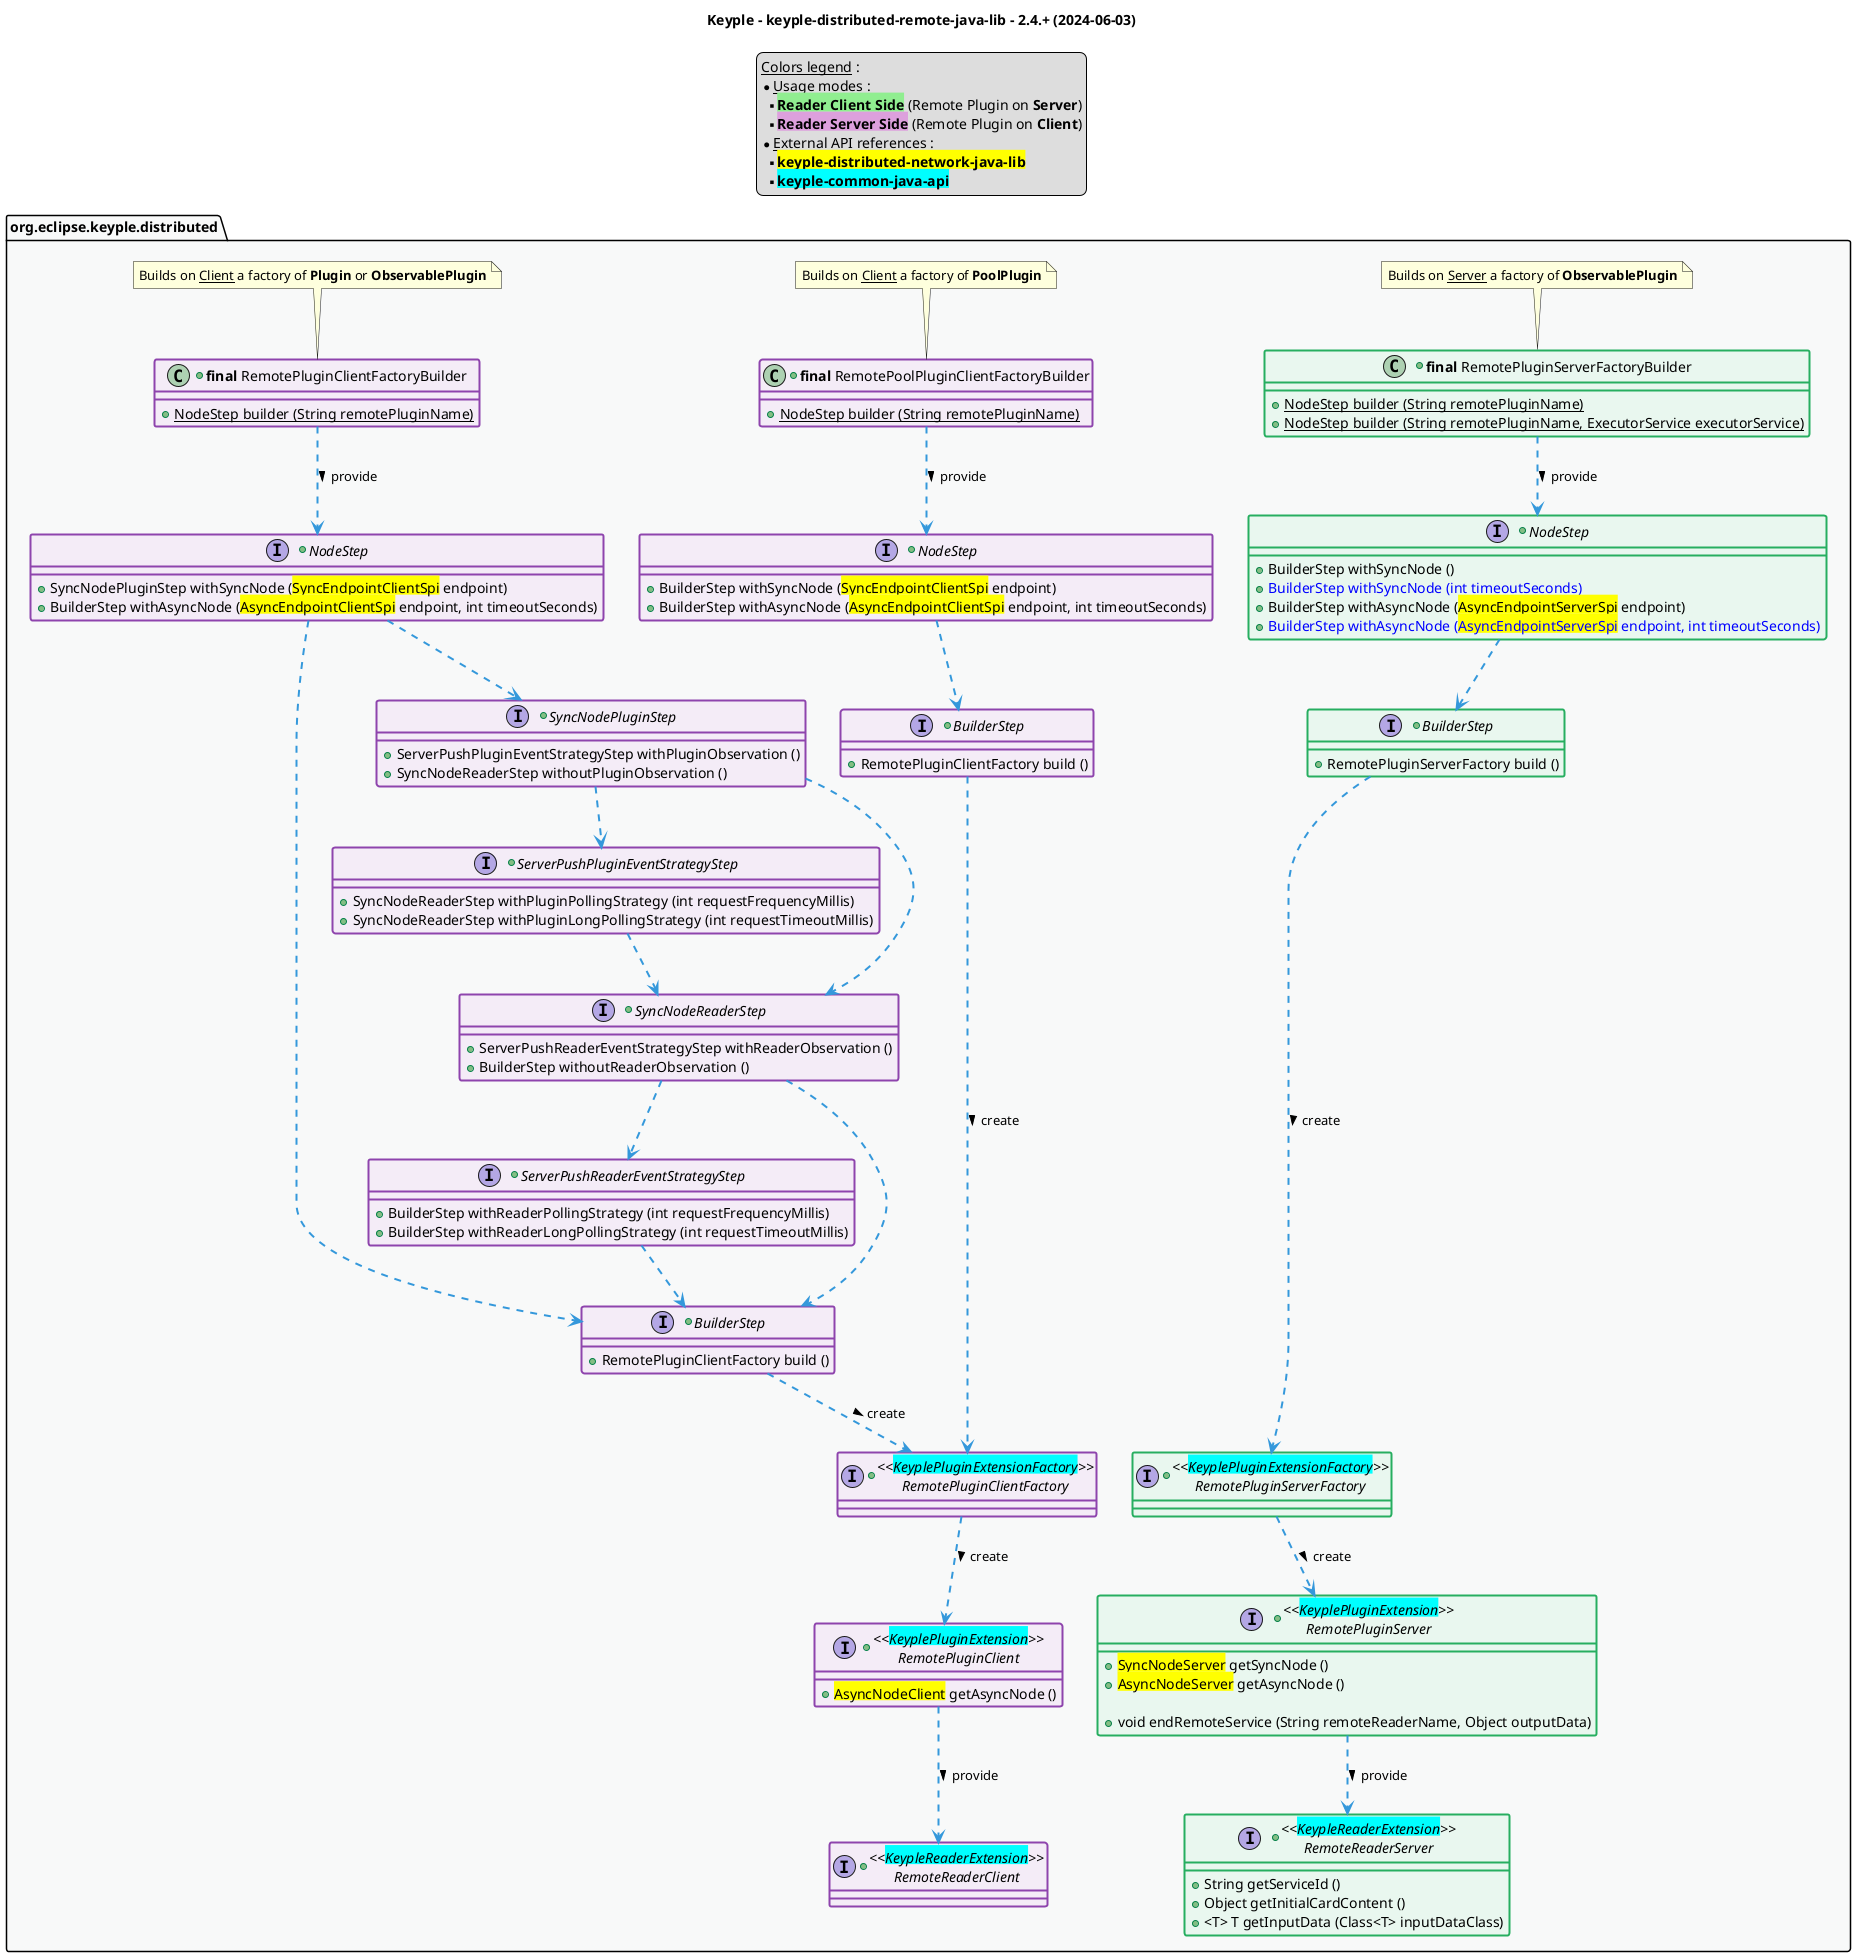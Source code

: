@startuml
title
    Keyple - keyple-distributed-remote-java-lib - 2.4.+ (2024-06-03)
end title

' == THEME ==

'Couleurs issues de : https://htmlcolorcodes.com/fr/tableau-de-couleur/tableau-de-couleur-design-plat/
!define C_GREY1 F8F9F9
!define C_GREY2 F2F3F4
!define C_GREY3 E5E7E9
!define C_GREY4 D7DBDD
!define C_GREY5 CACFD2
!define C_GREY6 BDC3C7
!define C_LINK 3498DB
!define C_USE 27AE60

' -- Styles that don't work with new version of plantuml --
skinparam stereotypeABorderColor #A9DCDF
skinparam stereotypeIBorderColor #B4A7E5
skinparam stereotypeCBorderColor #ADD1B2
skinparam stereotypeEBorderColor #EB93DF
' -- END --

skinparam ClassBorderThickness 2
skinparam ArrowThickness 2

' Yellow
skinparam ClassBackgroundColor #FEFECE
skinparam ClassBorderColor #D4AC0D
' Red
skinparam ClassBackgroundColor<<red>> #FDEDEC
skinparam ClassBorderColor<<red>> #E74C3C
hide <<red>> stereotype
' Purple
skinparam ClassBackgroundColor<<purple>> #F4ECF7
skinparam ClassBorderColor<<purple>> #8E44AD
hide <<purple>> stereotype
' blue
skinparam ClassBackgroundColor<<blue>> #EBF5FB
skinparam ClassBorderColor<<blue>> #3498DB
hide <<blue>> stereotype
' Green
skinparam ClassBackgroundColor<<green>> #E9F7EF
skinparam ClassBorderColor<<green>> #27AE60
hide <<green>> stereotype
' Grey
skinparam ClassBackgroundColor<<grey>> #EAECEE
skinparam ClassBorderColor<<grey>> #2C3E50
hide <<grey>> stereotype

' == CONTENT ==

legend top
    __Colors legend__ :
    * __Usage modes__ :
    ** <back:lightGreen>**Reader Client Side**</back> (Remote Plugin on **Server**)
    ** <back:plum>**Reader Server Side**</back> (Remote Plugin on **Client**)
    * __External API references__ :
    ** <back:yellow>**keyple-distributed-network-java-lib**</back>
    ** <back:cyan>**keyple-common-java-api**</back>
end legend

package "org.eclipse.keyple.distributed" as root {

    ' Remote Handlers
    +interface "<<<back:cyan>KeyplePluginExtension</back>>>\nRemotePluginServer" as RemotePluginServer {
        +<back:yellow>SyncNodeServer</back> getSyncNode ()
        +<back:yellow>AsyncNodeServer</back> getAsyncNode ()

        +void endRemoteService (String remoteReaderName, Object outputData)
    }
    +interface "<<<back:cyan>KeypleReaderExtension</back>>>\nRemoteReaderServer" as RemoteReaderServer {
        +String getServiceId ()
        +Object getInitialCardContent ()
        +<T> T getInputData (Class<T> inputDataClass)
    }
    +interface "<<<back:cyan>KeyplePluginExtension</back>>>\nRemotePluginClient" as RemotePluginClient {
        +<back:yellow>AsyncNodeClient</back> getAsyncNode ()
    }
    +interface "<<<back:cyan>KeypleReaderExtension</back>>>\nRemoteReaderClient" as RemoteReaderClient {
    }

    ' Factories
    together {
        +interface "<<<back:cyan>KeyplePluginExtensionFactory</back>>>\nRemotePluginClientFactory" as RemotePluginClientFactory {
        }
        +interface "<<<back:cyan>KeyplePluginExtensionFactory</back>>>\nRemotePluginServerFactory" as RemotePluginServerFactory {
        }
    }

    ' Factories builders
    together {
        +class "**final** RemotePluginServerFactoryBuilder" as RemotePluginServerFactoryBuilder {
            + {static} NodeStep builder (String remotePluginName)
            + {static} NodeStep builder (String remotePluginName, ExecutorService executorService)
        }
        note top: Builds on __Server__ a factory of **ObservablePlugin**
        +interface "NodeStep" as RemotePluginServerFactoryNodeStep {
            + BuilderStep withSyncNode ()
            + <color:blue>BuilderStep withSyncNode (int timeoutSeconds)
            + BuilderStep withAsyncNode (<back:yellow>AsyncEndpointServerSpi</back> endpoint)
            + <color:blue>BuilderStep withAsyncNode (<back:yellow>AsyncEndpointServerSpi</back> endpoint, int timeoutSeconds)
        }
        +interface "BuilderStep" as RemotePluginServerFactoryBuilderStep {
            + RemotePluginServerFactory build ()
        }

        +class "**final** RemotePluginClientFactoryBuilder" as RemotePluginClientFactoryBuilder {
            + {static} NodeStep builder (String remotePluginName)
        }
        note top: Builds on __Client__ a factory of **Plugin** or **ObservablePlugin**
        +interface "NodeStep" as RemotePluginClientFactoryNodeStep {
            + SyncNodePluginStep withSyncNode (<back:yellow>SyncEndpointClientSpi</back> endpoint)
            + BuilderStep withAsyncNode (<back:yellow>AsyncEndpointClientSpi</back> endpoint, int timeoutSeconds)
        }
        +interface "SyncNodePluginStep" as RemotePluginClientFactorySyncNodePluginStep {
            + ServerPushPluginEventStrategyStep withPluginObservation ()
            + SyncNodeReaderStep withoutPluginObservation ()
        }
        +interface "ServerPushPluginEventStrategyStep" as RemotePluginClientFactoryServerPushPluginEventStrategyStep {
            + SyncNodeReaderStep withPluginPollingStrategy (int requestFrequencyMillis)
            + SyncNodeReaderStep withPluginLongPollingStrategy (int requestTimeoutMillis)
        }
        +interface "SyncNodeReaderStep" as RemotePluginClientFactorySyncNodeReaderStep {
            + ServerPushReaderEventStrategyStep withReaderObservation ()
            + BuilderStep withoutReaderObservation ()
        }
        +interface "ServerPushReaderEventStrategyStep" as RemotePluginClientFactoryServerPushReaderEventStrategyStep {
            + BuilderStep withReaderPollingStrategy (int requestFrequencyMillis)
            + BuilderStep withReaderLongPollingStrategy (int requestTimeoutMillis)
        }
        +interface "BuilderStep" as RemotePluginClientFactoryBuilderStep {
            + RemotePluginClientFactory build ()
        }

        +class "**final** RemotePoolPluginClientFactoryBuilder" as RemotePoolPluginClientFactoryBuilder {
            + {static} NodeStep builder (String remotePluginName)
        }
        note top: Builds on __Client__ a factory of **PoolPlugin**
        +class "NodeStep" as RemotePoolPluginClientFactoryNodeStep {
            + BuilderStep withSyncNode (<back:yellow>SyncEndpointClientSpi</back> endpoint)
            + BuilderStep withAsyncNode (<back:yellow>AsyncEndpointClientSpi</back> endpoint, int timeoutSeconds)
        }
        +interface "BuilderStep" as RemotePoolPluginClientFactoryBuilderStep {
            + RemotePluginClientFactory build ()
        }
    }
}

' Associations
RemotePluginServerFactoryBuilder ..> RemotePluginServerFactoryNodeStep #C_LINK : provide >
RemotePluginServerFactoryNodeStep ..> RemotePluginServerFactoryBuilderStep #C_LINK
RemotePluginServerFactoryBuilderStep ..> RemotePluginServerFactory #C_LINK : create >
RemotePluginServerFactory ..> RemotePluginServer #C_LINK : create >
RemotePluginServer ..> RemoteReaderServer #C_LINK : provide >

RemotePluginClientFactoryBuilder ..> RemotePluginClientFactoryNodeStep #C_LINK : provide >
RemotePluginClientFactoryNodeStep ..> RemotePluginClientFactoryBuilderStep #C_LINK
RemotePluginClientFactoryNodeStep ..> RemotePluginClientFactorySyncNodePluginStep #C_LINK
RemotePluginClientFactorySyncNodePluginStep ..> RemotePluginClientFactoryServerPushPluginEventStrategyStep #C_LINK
RemotePluginClientFactoryServerPushPluginEventStrategyStep ..> RemotePluginClientFactorySyncNodeReaderStep #C_LINK
RemotePluginClientFactorySyncNodePluginStep ..> RemotePluginClientFactorySyncNodeReaderStep #C_LINK
RemotePluginClientFactorySyncNodeReaderStep ..> RemotePluginClientFactoryBuilderStep #C_LINK
RemotePluginClientFactorySyncNodeReaderStep ..> RemotePluginClientFactoryServerPushReaderEventStrategyStep #C_LINK
RemotePluginClientFactoryServerPushReaderEventStrategyStep ..> RemotePluginClientFactoryBuilderStep #C_LINK
RemotePluginClientFactoryBuilderStep ..> RemotePluginClientFactory #C_LINK : create >
RemotePluginClientFactory ..> RemotePluginClient #C_LINK : create >
RemotePluginClient ..> RemoteReaderClient #C_LINK : provide >

RemotePoolPluginClientFactoryBuilder ..> RemotePoolPluginClientFactoryNodeStep #C_LINK : provide >
RemotePoolPluginClientFactoryNodeStep ..> RemotePoolPluginClientFactoryBuilderStep #C_LINK
RemotePoolPluginClientFactoryBuilderStep ..> RemotePluginClientFactory #C_LINK : create >

' == LAYOUT ==

' == STYLE ==

package root #C_GREY1 {}

interface root.RemotePluginServerFactory <<green>>
interface root.RemotePluginServer <<green>>
interface root.RemoteReaderServer <<green>>
class root.RemotePluginServerFactoryBuilder <<green>>
interface root.RemotePluginServerFactoryNodeStep <<green>>
interface root.RemotePluginServerFactoryBuilderStep <<green>>

interface root.RemotePluginClientFactory <<purple>>
interface root.RemotePluginClient <<purple>>
interface root.RemoteReaderClient <<purple>>
class root.RemotePluginClientFactoryBuilder <<purple>>
interface root.RemotePluginClientFactoryNodeStep <<purple>>
interface root.RemotePluginClientFactorySyncNodePluginStep <<purple>>
interface root.RemotePluginClientFactoryServerPushPluginEventStrategyStep <<purple>>
interface root.RemotePluginClientFactorySyncNodeReaderStep <<purple>>
interface root.RemotePluginClientFactoryServerPushReaderEventStrategyStep <<purple>>
interface root.RemotePluginClientFactoryBuilderStep <<purple>>

class root.RemotePoolPluginClientFactoryBuilder <<purple>>
interface root.RemotePoolPluginClientFactoryNodeStep <<purple>>
interface root.RemotePoolPluginClientFactoryBuilderStep <<purple>>

@enduml